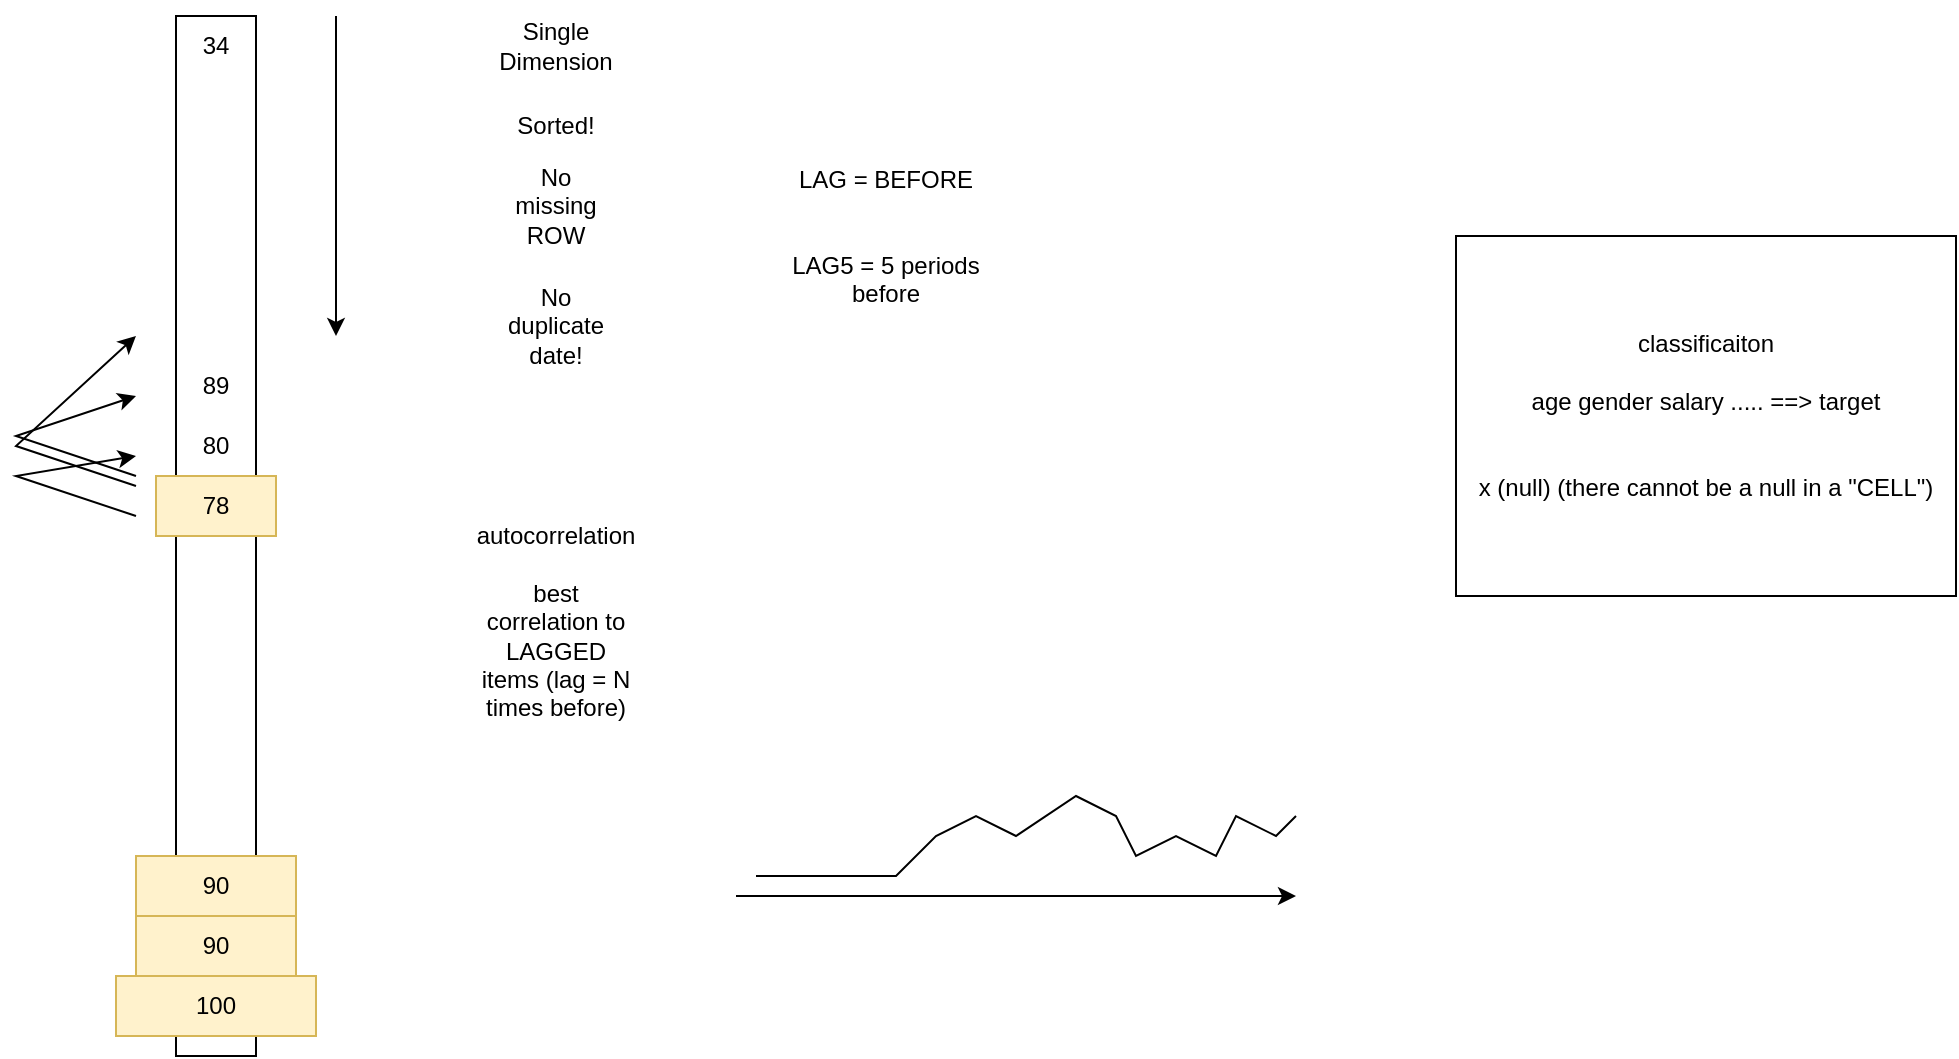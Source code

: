 <mxfile version="24.5.3" type="device">
  <diagram name="Page-1" id="NMiNUQKYLG8mAyh1BEJu">
    <mxGraphModel dx="778" dy="482" grid="1" gridSize="10" guides="1" tooltips="1" connect="1" arrows="1" fold="1" page="1" pageScale="1" pageWidth="1654" pageHeight="1169" math="0" shadow="0">
      <root>
        <mxCell id="0" />
        <mxCell id="1" parent="0" />
        <mxCell id="cJ97Pg6AMpjs9YtjIi1C-1" value="" style="rounded=0;whiteSpace=wrap;html=1;" vertex="1" parent="1">
          <mxGeometry x="120" y="120" width="40" height="520" as="geometry" />
        </mxCell>
        <mxCell id="cJ97Pg6AMpjs9YtjIi1C-2" value="" style="endArrow=classic;html=1;rounded=0;" edge="1" parent="1">
          <mxGeometry width="50" height="50" relative="1" as="geometry">
            <mxPoint x="200" y="120" as="sourcePoint" />
            <mxPoint x="200" y="280" as="targetPoint" />
          </mxGeometry>
        </mxCell>
        <mxCell id="cJ97Pg6AMpjs9YtjIi1C-3" value="Single Dimension" style="text;html=1;align=center;verticalAlign=middle;whiteSpace=wrap;rounded=0;" vertex="1" parent="1">
          <mxGeometry x="280" y="120" width="60" height="30" as="geometry" />
        </mxCell>
        <mxCell id="cJ97Pg6AMpjs9YtjIi1C-4" value="Sorted!" style="text;html=1;align=center;verticalAlign=middle;whiteSpace=wrap;rounded=0;" vertex="1" parent="1">
          <mxGeometry x="280" y="160" width="60" height="30" as="geometry" />
        </mxCell>
        <mxCell id="cJ97Pg6AMpjs9YtjIi1C-5" value="No missing ROW" style="text;html=1;align=center;verticalAlign=middle;whiteSpace=wrap;rounded=0;" vertex="1" parent="1">
          <mxGeometry x="280" y="200" width="60" height="30" as="geometry" />
        </mxCell>
        <mxCell id="cJ97Pg6AMpjs9YtjIi1C-6" value="classificaiton&lt;div&gt;&lt;br&gt;&lt;/div&gt;&lt;div&gt;age gender salary ..... ==&amp;gt; target&lt;/div&gt;&lt;div&gt;&lt;br&gt;&lt;/div&gt;&lt;div&gt;&lt;br&gt;&lt;/div&gt;&lt;div&gt;x (null) (there cannot be a null in a &quot;CELL&quot;)&lt;/div&gt;" style="rounded=0;whiteSpace=wrap;html=1;" vertex="1" parent="1">
          <mxGeometry x="760" y="230" width="250" height="180" as="geometry" />
        </mxCell>
        <mxCell id="cJ97Pg6AMpjs9YtjIi1C-7" value="No duplicate date!" style="text;html=1;align=center;verticalAlign=middle;whiteSpace=wrap;rounded=0;" vertex="1" parent="1">
          <mxGeometry x="280" y="260" width="60" height="30" as="geometry" />
        </mxCell>
        <mxCell id="cJ97Pg6AMpjs9YtjIi1C-8" value="34" style="text;html=1;align=center;verticalAlign=middle;whiteSpace=wrap;rounded=0;" vertex="1" parent="1">
          <mxGeometry x="110" y="120" width="60" height="30" as="geometry" />
        </mxCell>
        <mxCell id="cJ97Pg6AMpjs9YtjIi1C-9" value="89" style="text;html=1;align=center;verticalAlign=middle;whiteSpace=wrap;rounded=0;" vertex="1" parent="1">
          <mxGeometry x="110" y="290" width="60" height="30" as="geometry" />
        </mxCell>
        <mxCell id="cJ97Pg6AMpjs9YtjIi1C-10" value="80" style="text;html=1;align=center;verticalAlign=middle;whiteSpace=wrap;rounded=0;" vertex="1" parent="1">
          <mxGeometry x="110" y="320" width="60" height="30" as="geometry" />
        </mxCell>
        <mxCell id="cJ97Pg6AMpjs9YtjIi1C-11" value="78" style="text;html=1;align=center;verticalAlign=middle;whiteSpace=wrap;rounded=0;fillColor=#fff2cc;strokeColor=#d6b656;" vertex="1" parent="1">
          <mxGeometry x="110" y="350" width="60" height="30" as="geometry" />
        </mxCell>
        <mxCell id="cJ97Pg6AMpjs9YtjIi1C-14" value="" style="endArrow=classic;html=1;rounded=0;" edge="1" parent="1">
          <mxGeometry width="50" height="50" relative="1" as="geometry">
            <mxPoint x="100" y="370" as="sourcePoint" />
            <mxPoint x="100" y="340" as="targetPoint" />
            <Array as="points">
              <mxPoint x="40" y="350" />
            </Array>
          </mxGeometry>
        </mxCell>
        <mxCell id="cJ97Pg6AMpjs9YtjIi1C-15" value="" style="endArrow=classic;html=1;rounded=0;" edge="1" parent="1">
          <mxGeometry width="50" height="50" relative="1" as="geometry">
            <mxPoint x="100" y="350" as="sourcePoint" />
            <mxPoint x="100" y="310" as="targetPoint" />
            <Array as="points">
              <mxPoint x="40" y="330" />
            </Array>
          </mxGeometry>
        </mxCell>
        <mxCell id="cJ97Pg6AMpjs9YtjIi1C-16" value="" style="endArrow=classic;html=1;rounded=0;" edge="1" parent="1">
          <mxGeometry width="50" height="50" relative="1" as="geometry">
            <mxPoint x="100" y="355" as="sourcePoint" />
            <mxPoint x="100" y="280" as="targetPoint" />
            <Array as="points">
              <mxPoint x="40" y="335" />
            </Array>
          </mxGeometry>
        </mxCell>
        <mxCell id="cJ97Pg6AMpjs9YtjIi1C-17" value="autocorrelation&lt;div&gt;&lt;br&gt;&lt;/div&gt;&lt;div&gt;best correlation to LAGGED items (lag = N times before)&lt;/div&gt;" style="text;html=1;align=center;verticalAlign=middle;whiteSpace=wrap;rounded=0;" vertex="1" parent="1">
          <mxGeometry x="280" y="365" width="60" height="115" as="geometry" />
        </mxCell>
        <mxCell id="cJ97Pg6AMpjs9YtjIi1C-18" value="LAG = BEFORE&lt;div&gt;&lt;br&gt;&lt;/div&gt;&lt;div&gt;&lt;br&gt;&lt;/div&gt;&lt;div&gt;LAG5 = 5 periods before&lt;/div&gt;" style="text;html=1;align=center;verticalAlign=middle;whiteSpace=wrap;rounded=0;" vertex="1" parent="1">
          <mxGeometry x="410" y="170" width="130" height="120" as="geometry" />
        </mxCell>
        <mxCell id="cJ97Pg6AMpjs9YtjIi1C-19" value="90" style="text;html=1;align=center;verticalAlign=middle;whiteSpace=wrap;rounded=0;fillColor=#fff2cc;strokeColor=#d6b656;" vertex="1" parent="1">
          <mxGeometry x="100" y="570" width="80" height="30" as="geometry" />
        </mxCell>
        <mxCell id="cJ97Pg6AMpjs9YtjIi1C-20" value="90" style="text;html=1;align=center;verticalAlign=middle;whiteSpace=wrap;rounded=0;fillColor=#fff2cc;strokeColor=#d6b656;" vertex="1" parent="1">
          <mxGeometry x="100" y="540" width="80" height="30" as="geometry" />
        </mxCell>
        <mxCell id="cJ97Pg6AMpjs9YtjIi1C-21" value="100" style="text;html=1;align=center;verticalAlign=middle;whiteSpace=wrap;rounded=0;fillColor=#fff2cc;strokeColor=#d6b656;" vertex="1" parent="1">
          <mxGeometry x="90" y="600" width="100" height="30" as="geometry" />
        </mxCell>
        <mxCell id="cJ97Pg6AMpjs9YtjIi1C-25" value="" style="endArrow=classic;html=1;rounded=0;" edge="1" parent="1">
          <mxGeometry width="50" height="50" relative="1" as="geometry">
            <mxPoint x="400" y="560" as="sourcePoint" />
            <mxPoint x="680" y="560" as="targetPoint" />
          </mxGeometry>
        </mxCell>
        <mxCell id="cJ97Pg6AMpjs9YtjIi1C-26" value="" style="endArrow=none;html=1;rounded=0;" edge="1" parent="1">
          <mxGeometry width="50" height="50" relative="1" as="geometry">
            <mxPoint x="410" y="550" as="sourcePoint" />
            <mxPoint x="680" y="520" as="targetPoint" />
            <Array as="points">
              <mxPoint x="480" y="550" />
              <mxPoint x="500" y="530" />
              <mxPoint x="520" y="520" />
              <mxPoint x="540" y="530" />
              <mxPoint x="570" y="510" />
              <mxPoint x="590" y="520" />
              <mxPoint x="600" y="540" />
              <mxPoint x="620" y="530" />
              <mxPoint x="640" y="540" />
              <mxPoint x="650" y="520" />
              <mxPoint x="670" y="530" />
            </Array>
          </mxGeometry>
        </mxCell>
      </root>
    </mxGraphModel>
  </diagram>
</mxfile>
